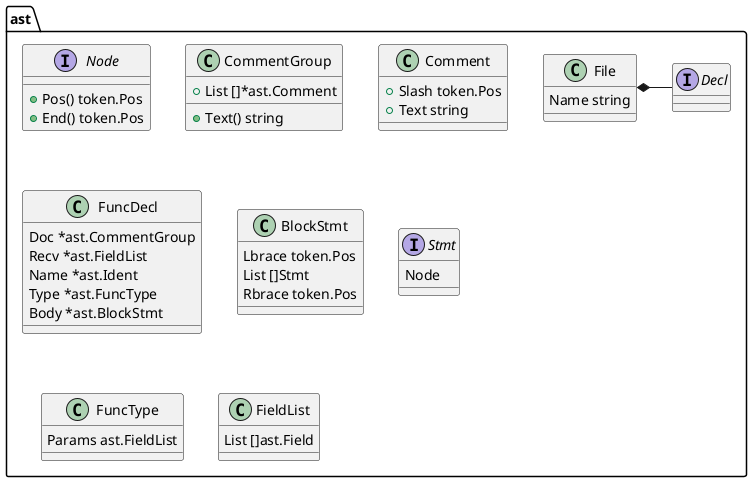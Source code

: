 @startuml elements

class ast.File {
    Name string
}

interface ast.Decl

interface ast.Node {
    + Pos() token.Pos
    + End() token.Pos
}

class ast.CommentGroup {
    + List []*ast.Comment
    + Text() string
}

class ast.Comment {
    + Slash token.Pos
    + Text string
}

class ast.FuncDecl {
    Doc *ast.CommentGroup
    Recv *ast.FieldList
    Name *ast.Ident
    Type *ast.FuncType
    Body *ast.BlockStmt
}

class ast.BlockStmt {
    Lbrace token.Pos
    List []Stmt
    Rbrace token.Pos
}

interface ast.Stmt {
    Node
}

ast.File *- ast.Decl

class ast.FuncType {
    Params ast.FieldList
}

class ast.FieldList {
    List []ast.Field
}

@enduml